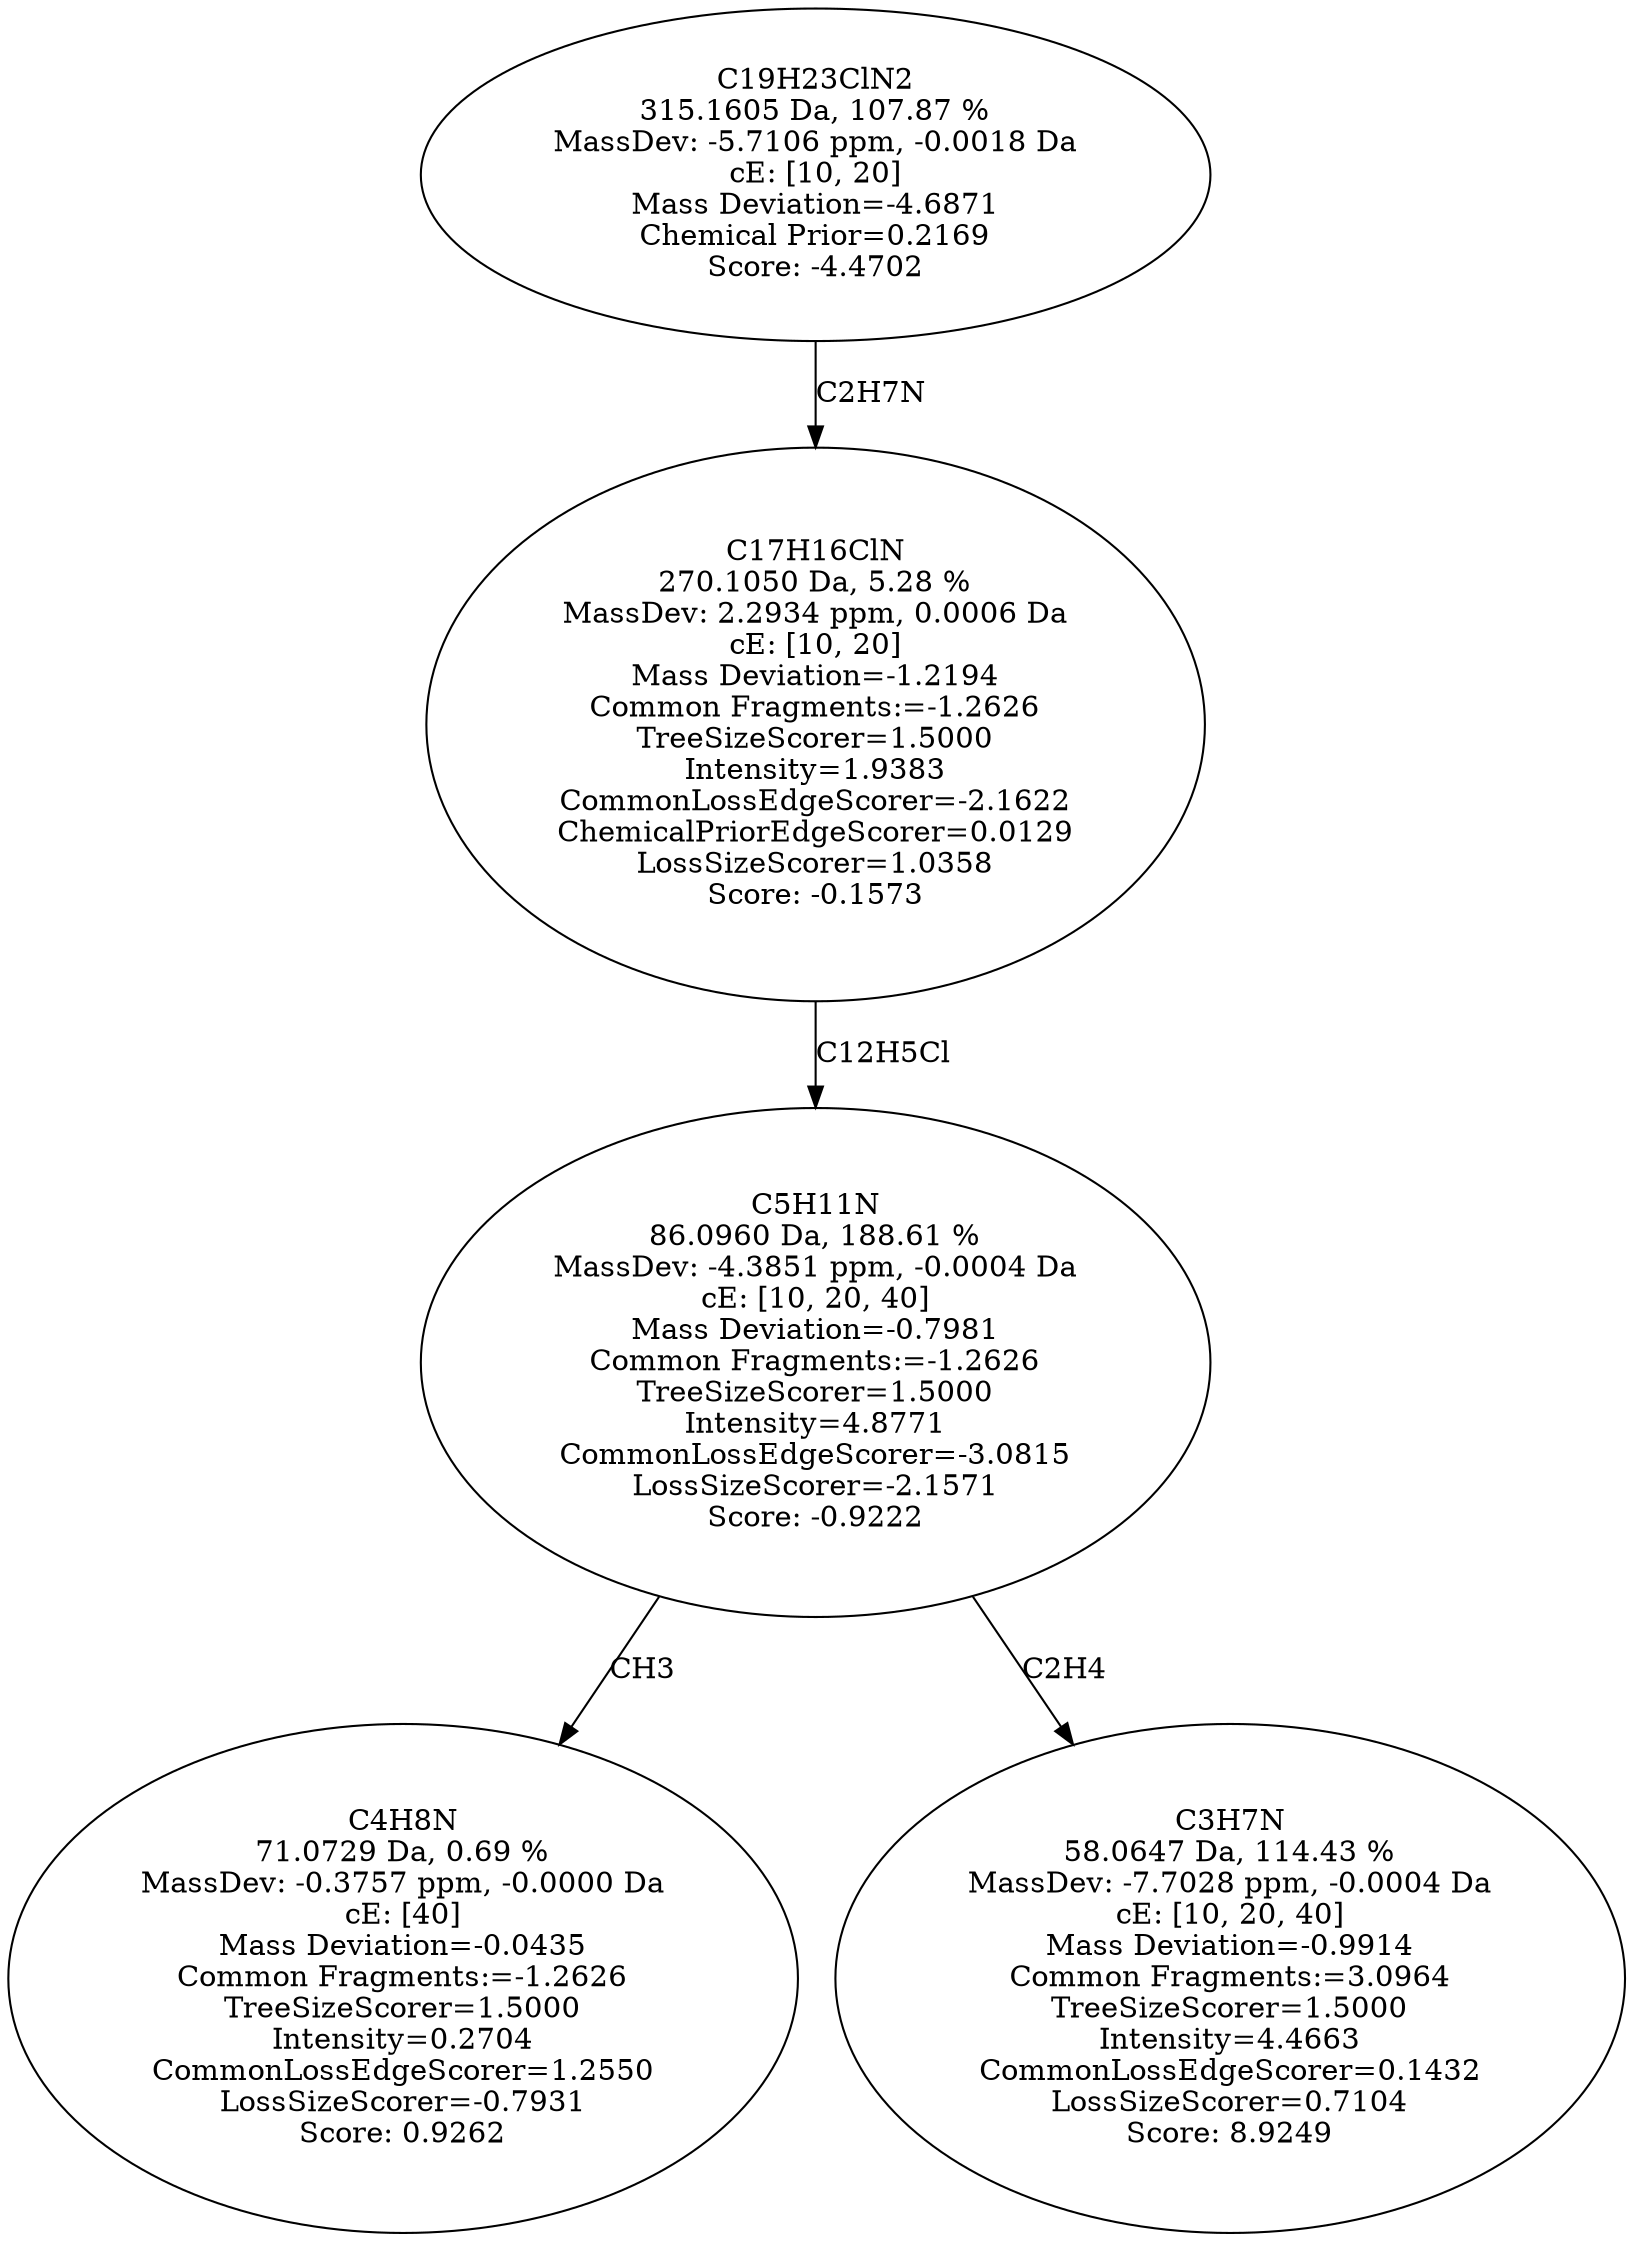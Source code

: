 strict digraph {
v1 [label="C4H8N\n71.0729 Da, 0.69 %\nMassDev: -0.3757 ppm, -0.0000 Da\ncE: [40]\nMass Deviation=-0.0435\nCommon Fragments:=-1.2626\nTreeSizeScorer=1.5000\nIntensity=0.2704\nCommonLossEdgeScorer=1.2550\nLossSizeScorer=-0.7931\nScore: 0.9262"];
v2 [label="C3H7N\n58.0647 Da, 114.43 %\nMassDev: -7.7028 ppm, -0.0004 Da\ncE: [10, 20, 40]\nMass Deviation=-0.9914\nCommon Fragments:=3.0964\nTreeSizeScorer=1.5000\nIntensity=4.4663\nCommonLossEdgeScorer=0.1432\nLossSizeScorer=0.7104\nScore: 8.9249"];
v3 [label="C5H11N\n86.0960 Da, 188.61 %\nMassDev: -4.3851 ppm, -0.0004 Da\ncE: [10, 20, 40]\nMass Deviation=-0.7981\nCommon Fragments:=-1.2626\nTreeSizeScorer=1.5000\nIntensity=4.8771\nCommonLossEdgeScorer=-3.0815\nLossSizeScorer=-2.1571\nScore: -0.9222"];
v4 [label="C17H16ClN\n270.1050 Da, 5.28 %\nMassDev: 2.2934 ppm, 0.0006 Da\ncE: [10, 20]\nMass Deviation=-1.2194\nCommon Fragments:=-1.2626\nTreeSizeScorer=1.5000\nIntensity=1.9383\nCommonLossEdgeScorer=-2.1622\nChemicalPriorEdgeScorer=0.0129\nLossSizeScorer=1.0358\nScore: -0.1573"];
v5 [label="C19H23ClN2\n315.1605 Da, 107.87 %\nMassDev: -5.7106 ppm, -0.0018 Da\ncE: [10, 20]\nMass Deviation=-4.6871\nChemical Prior=0.2169\nScore: -4.4702"];
v3 -> v1 [label="CH3"];
v3 -> v2 [label="C2H4"];
v4 -> v3 [label="C12H5Cl"];
v5 -> v4 [label="C2H7N"];
}